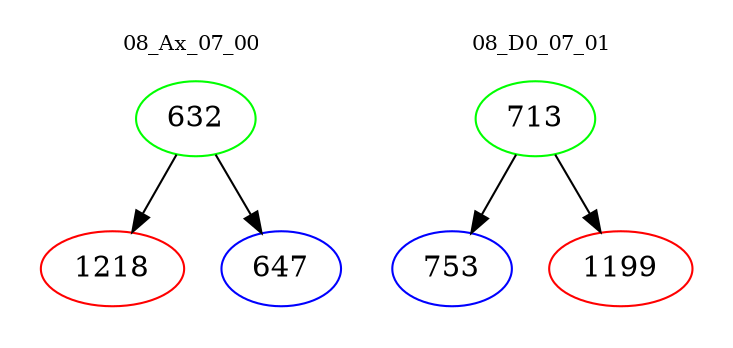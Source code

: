 digraph{
subgraph cluster_0 {
color = white
label = "08_Ax_07_00";
fontsize=10;
T0_632 [label="632", color="green"]
T0_632 -> T0_1218 [color="black"]
T0_1218 [label="1218", color="red"]
T0_632 -> T0_647 [color="black"]
T0_647 [label="647", color="blue"]
}
subgraph cluster_1 {
color = white
label = "08_D0_07_01";
fontsize=10;
T1_713 [label="713", color="green"]
T1_713 -> T1_753 [color="black"]
T1_753 [label="753", color="blue"]
T1_713 -> T1_1199 [color="black"]
T1_1199 [label="1199", color="red"]
}
}
